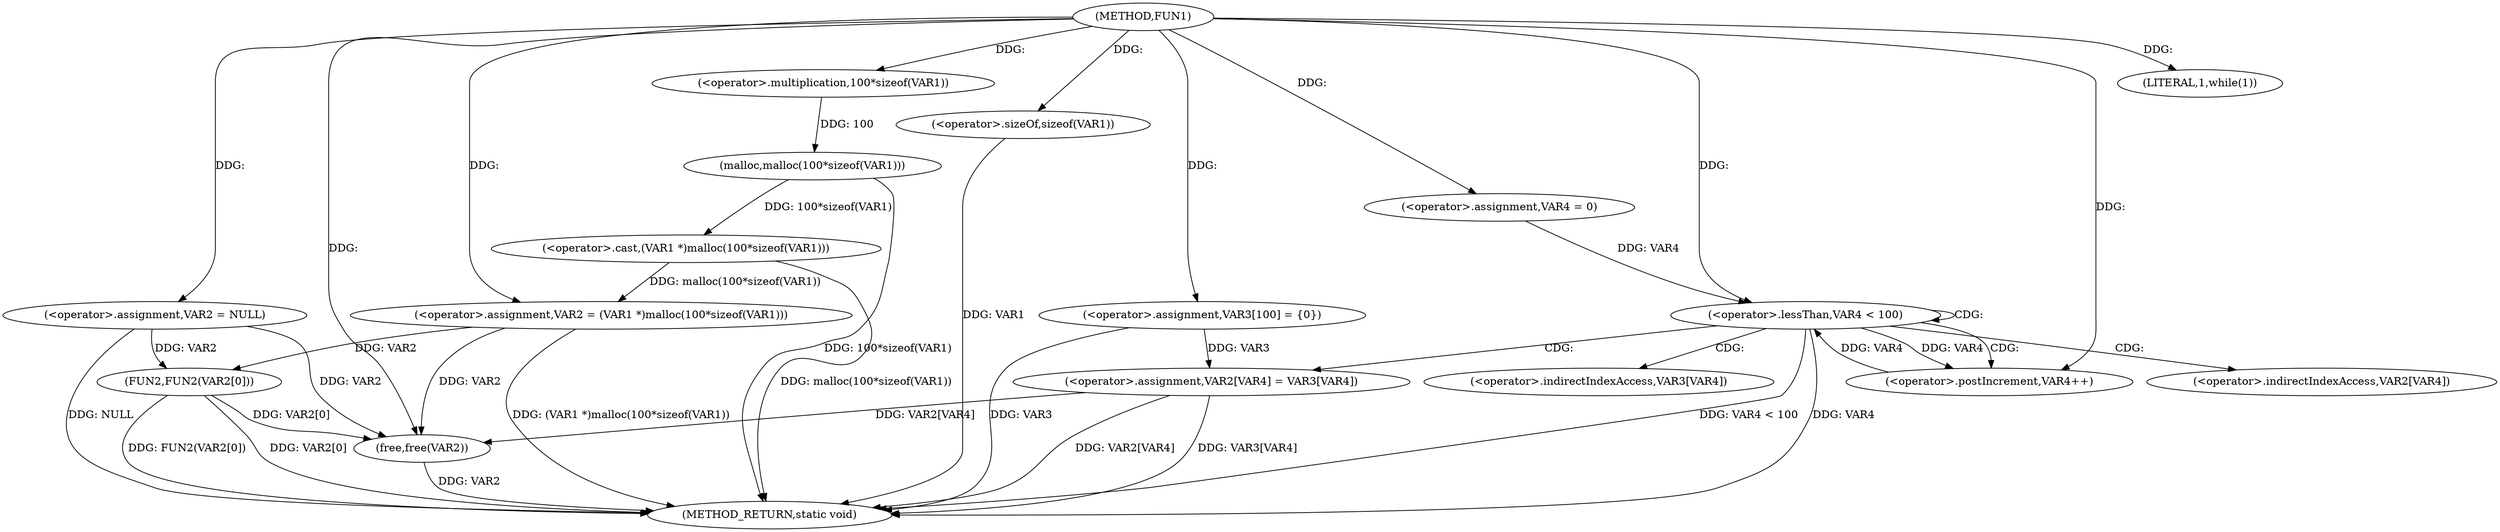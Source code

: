 digraph FUN1 {  
"1000100" [label = "(METHOD,FUN1)" ]
"1000148" [label = "(METHOD_RETURN,static void)" ]
"1000103" [label = "(<operator>.assignment,VAR2 = NULL)" ]
"1000107" [label = "(LITERAL,1,while(1))" ]
"1000109" [label = "(<operator>.assignment,VAR2 = (VAR1 *)malloc(100*sizeof(VAR1)))" ]
"1000111" [label = "(<operator>.cast,(VAR1 *)malloc(100*sizeof(VAR1)))" ]
"1000113" [label = "(malloc,malloc(100*sizeof(VAR1)))" ]
"1000114" [label = "(<operator>.multiplication,100*sizeof(VAR1))" ]
"1000116" [label = "(<operator>.sizeOf,sizeof(VAR1))" ]
"1000121" [label = "(<operator>.assignment,VAR3[100] = {0})" ]
"1000126" [label = "(<operator>.assignment,VAR4 = 0)" ]
"1000129" [label = "(<operator>.lessThan,VAR4 < 100)" ]
"1000132" [label = "(<operator>.postIncrement,VAR4++)" ]
"1000135" [label = "(<operator>.assignment,VAR2[VAR4] = VAR3[VAR4])" ]
"1000142" [label = "(FUN2,FUN2(VAR2[0]))" ]
"1000146" [label = "(free,free(VAR2))" ]
"1000136" [label = "(<operator>.indirectIndexAccess,VAR2[VAR4])" ]
"1000139" [label = "(<operator>.indirectIndexAccess,VAR3[VAR4])" ]
  "1000116" -> "1000148"  [ label = "DDG: VAR1"] 
  "1000142" -> "1000148"  [ label = "DDG: FUN2(VAR2[0])"] 
  "1000103" -> "1000148"  [ label = "DDG: NULL"] 
  "1000113" -> "1000148"  [ label = "DDG: 100*sizeof(VAR1)"] 
  "1000129" -> "1000148"  [ label = "DDG: VAR4"] 
  "1000135" -> "1000148"  [ label = "DDG: VAR3[VAR4]"] 
  "1000129" -> "1000148"  [ label = "DDG: VAR4 < 100"] 
  "1000111" -> "1000148"  [ label = "DDG: malloc(100*sizeof(VAR1))"] 
  "1000142" -> "1000148"  [ label = "DDG: VAR2[0]"] 
  "1000135" -> "1000148"  [ label = "DDG: VAR2[VAR4]"] 
  "1000121" -> "1000148"  [ label = "DDG: VAR3"] 
  "1000146" -> "1000148"  [ label = "DDG: VAR2"] 
  "1000109" -> "1000148"  [ label = "DDG: (VAR1 *)malloc(100*sizeof(VAR1))"] 
  "1000100" -> "1000103"  [ label = "DDG: "] 
  "1000100" -> "1000107"  [ label = "DDG: "] 
  "1000111" -> "1000109"  [ label = "DDG: malloc(100*sizeof(VAR1))"] 
  "1000100" -> "1000109"  [ label = "DDG: "] 
  "1000113" -> "1000111"  [ label = "DDG: 100*sizeof(VAR1)"] 
  "1000114" -> "1000113"  [ label = "DDG: 100"] 
  "1000100" -> "1000114"  [ label = "DDG: "] 
  "1000100" -> "1000116"  [ label = "DDG: "] 
  "1000100" -> "1000121"  [ label = "DDG: "] 
  "1000100" -> "1000126"  [ label = "DDG: "] 
  "1000126" -> "1000129"  [ label = "DDG: VAR4"] 
  "1000132" -> "1000129"  [ label = "DDG: VAR4"] 
  "1000100" -> "1000129"  [ label = "DDG: "] 
  "1000129" -> "1000132"  [ label = "DDG: VAR4"] 
  "1000100" -> "1000132"  [ label = "DDG: "] 
  "1000121" -> "1000135"  [ label = "DDG: VAR3"] 
  "1000103" -> "1000142"  [ label = "DDG: VAR2"] 
  "1000109" -> "1000142"  [ label = "DDG: VAR2"] 
  "1000103" -> "1000146"  [ label = "DDG: VAR2"] 
  "1000109" -> "1000146"  [ label = "DDG: VAR2"] 
  "1000142" -> "1000146"  [ label = "DDG: VAR2[0]"] 
  "1000135" -> "1000146"  [ label = "DDG: VAR2[VAR4]"] 
  "1000100" -> "1000146"  [ label = "DDG: "] 
  "1000129" -> "1000132"  [ label = "CDG: "] 
  "1000129" -> "1000129"  [ label = "CDG: "] 
  "1000129" -> "1000139"  [ label = "CDG: "] 
  "1000129" -> "1000135"  [ label = "CDG: "] 
  "1000129" -> "1000136"  [ label = "CDG: "] 
}
